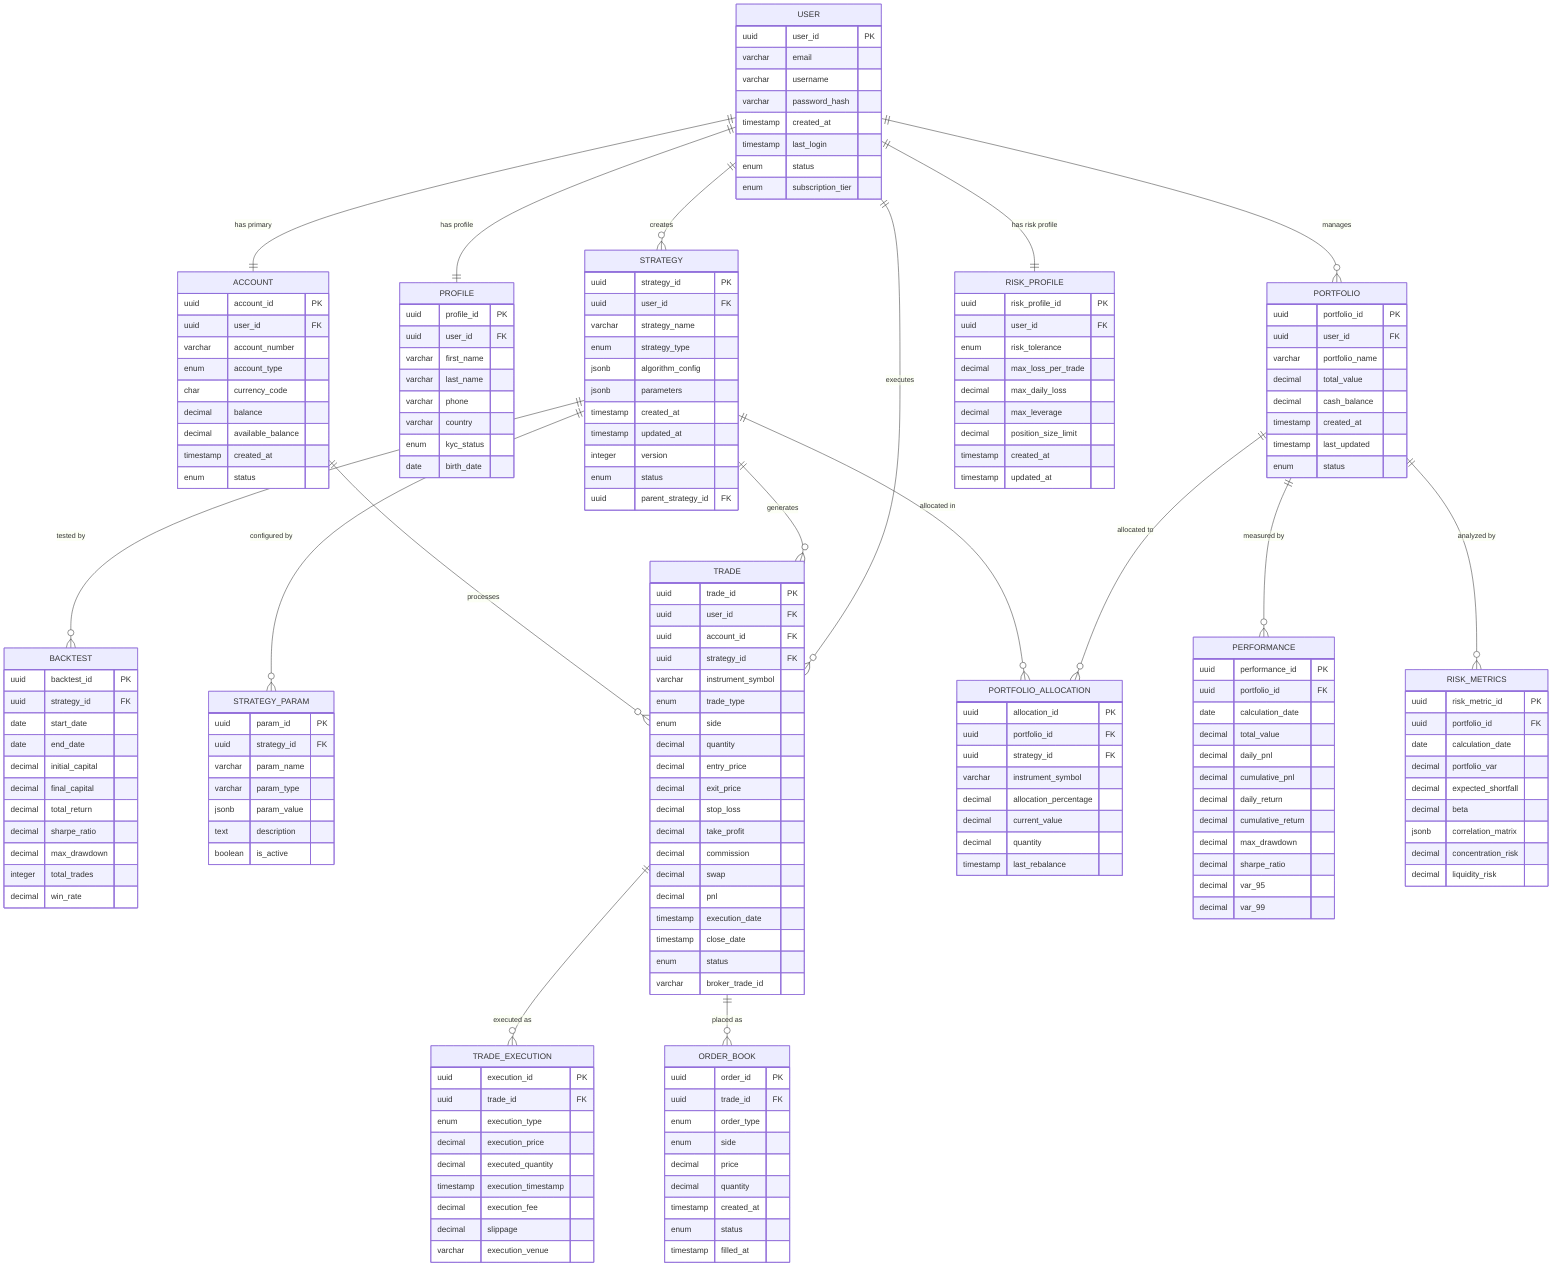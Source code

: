 %% Entity-Relationship Model for Trading Platform Database Design
erDiagram
    USER {
        uuid user_id PK
        varchar email
        varchar username
        varchar password_hash
        timestamp created_at
        timestamp last_login
        enum status
        enum subscription_tier
    }
    
    ACCOUNT {
        uuid account_id PK
        uuid user_id FK
        varchar account_number
        enum account_type
        char currency_code
        decimal balance
        decimal available_balance
        timestamp created_at
        enum status
    }
    
    PROFILE {
        uuid profile_id PK
        uuid user_id FK
        varchar first_name
        varchar last_name
        varchar phone
        varchar country
        enum kyc_status
        date birth_date
    }
    
    STRATEGY {
        uuid strategy_id PK
        uuid user_id FK
        varchar strategy_name
        enum strategy_type
        jsonb algorithm_config
        jsonb parameters
        timestamp created_at
        timestamp updated_at
        integer version
        enum status
        uuid parent_strategy_id FK
    }
    
    BACKTEST {
        uuid backtest_id PK
        uuid strategy_id FK
        date start_date
        date end_date
        decimal initial_capital
        decimal final_capital
        decimal total_return
        decimal sharpe_ratio
        decimal max_drawdown
        integer total_trades
        decimal win_rate
    }
    
    STRATEGY_PARAM {
        uuid param_id PK
        uuid strategy_id FK
        varchar param_name
        varchar param_type
        jsonb param_value
        text description
        boolean is_active
    }
    
    TRADE {
        uuid trade_id PK
        uuid user_id FK
        uuid account_id FK
        uuid strategy_id FK
        varchar instrument_symbol
        enum trade_type
        enum side
        decimal quantity
        decimal entry_price
        decimal exit_price
        decimal stop_loss
        decimal take_profit
        decimal commission
        decimal swap
        decimal pnl
        timestamp execution_date
        timestamp close_date
        enum status
        varchar broker_trade_id
    }
    
    TRADE_EXECUTION {
        uuid execution_id PK
        uuid trade_id FK
        enum execution_type
        decimal execution_price
        decimal executed_quantity
        timestamp execution_timestamp
        decimal execution_fee
        decimal slippage
        varchar execution_venue
    }
    
    ORDER_BOOK {
        uuid order_id PK
        uuid trade_id FK
        enum order_type
        enum side
        decimal price
        decimal quantity
        timestamp created_at
        enum status
        timestamp filled_at
    }
    
    PORTFOLIO {
        uuid portfolio_id PK
        uuid user_id FK
        varchar portfolio_name
        decimal total_value
        decimal cash_balance
        timestamp created_at
        timestamp last_updated
        enum status
    }
    
    PORTFOLIO_ALLOCATION {
        uuid allocation_id PK
        uuid portfolio_id FK
        uuid strategy_id FK
        varchar instrument_symbol
        decimal allocation_percentage
        decimal current_value
        decimal quantity
        timestamp last_rebalance
    }
    
    PERFORMANCE {
        uuid performance_id PK
        uuid portfolio_id FK
        date calculation_date
        decimal total_value
        decimal daily_pnl
        decimal cumulative_pnl
        decimal daily_return
        decimal cumulative_return
        decimal max_drawdown
        decimal sharpe_ratio
        decimal var_95
        decimal var_99
    }
    
    RISK_PROFILE {
        uuid risk_profile_id PK
        uuid user_id FK
        enum risk_tolerance
        decimal max_loss_per_trade
        decimal max_daily_loss
        decimal max_leverage
        decimal position_size_limit
        timestamp created_at
        timestamp updated_at
    }
    
    RISK_METRICS {
        uuid risk_metric_id PK
        uuid portfolio_id FK
        date calculation_date
        decimal portfolio_var
        decimal expected_shortfall
        decimal beta
        jsonb correlation_matrix
        decimal concentration_risk
        decimal liquidity_risk
    }

    %% Relationships
    USER ||--|| ACCOUNT : "has primary"
    USER ||--|| PROFILE : "has profile"
    USER ||--o{ STRATEGY : "creates"
    USER ||--o{ TRADE : "executes"
    USER ||--o{ PORTFOLIO : "manages"
    USER ||--|| RISK_PROFILE : "has risk profile"
    
    STRATEGY ||--o{ TRADE : "generates"
    STRATEGY ||--o{ BACKTEST : "tested by"
    STRATEGY ||--o{ STRATEGY_PARAM : "configured by"
    %%STRATEGY ||--o{ STRATEGY : "inherits from"
    
    TRADE ||--o{ TRADE_EXECUTION : "executed as"
    TRADE ||--o{ ORDER_BOOK : "placed as"
    
    PORTFOLIO ||--o{ PORTFOLIO_ALLOCATION : "allocated to"
    PORTFOLIO ||--o{ PERFORMANCE : "measured by"
    PORTFOLIO ||--o{ RISK_METRICS : "analyzed by"
    
    STRATEGY ||--o{ PORTFOLIO_ALLOCATION : "allocated in"
    
    ACCOUNT ||--o{ TRADE : "processes"